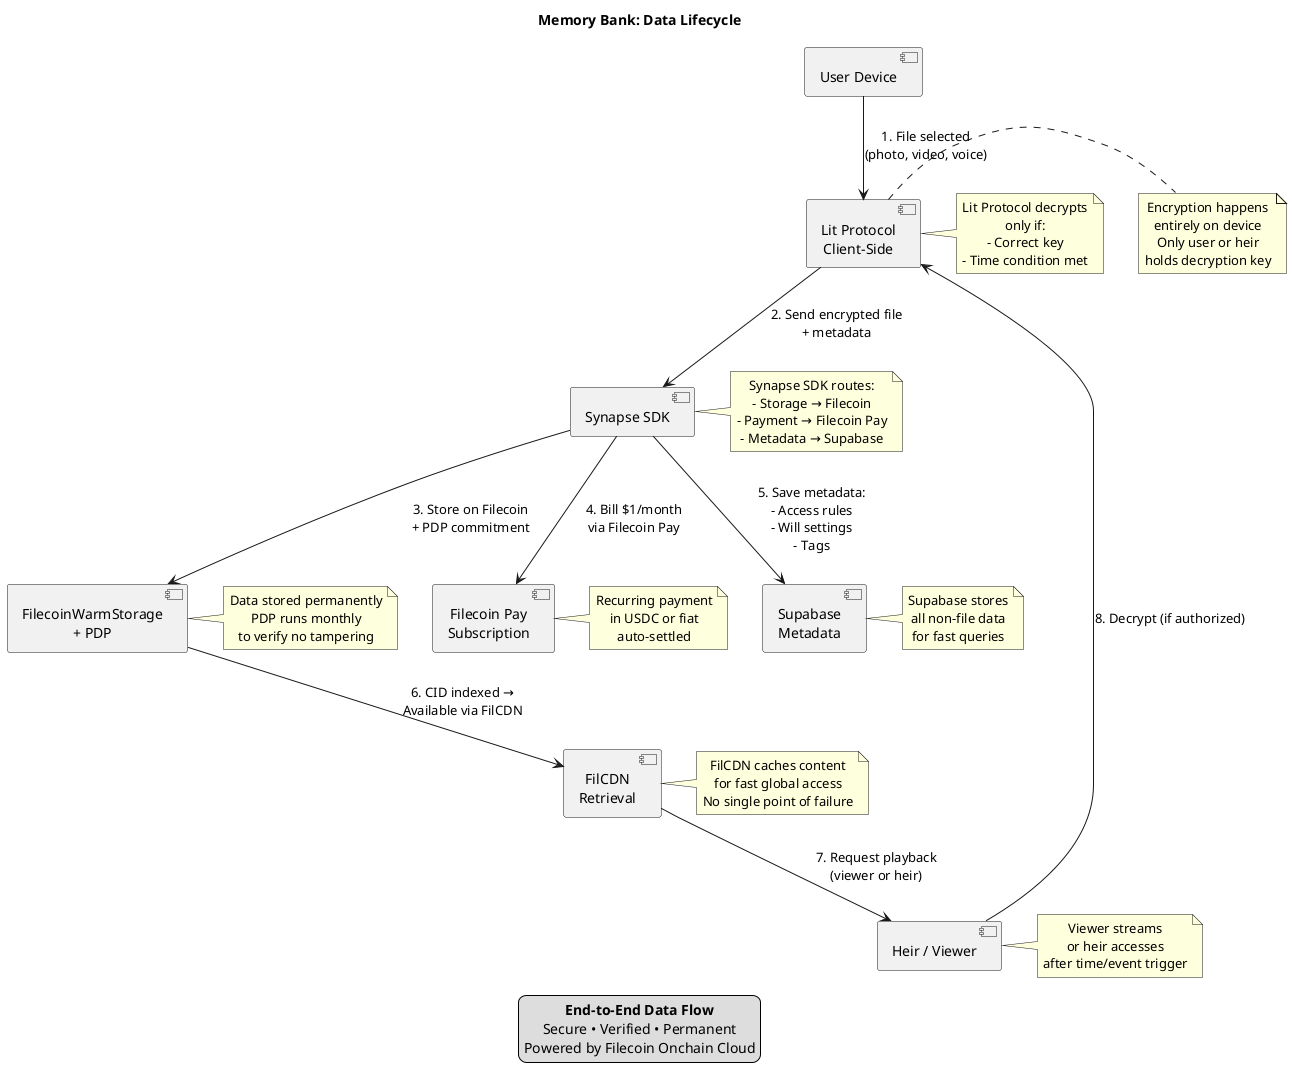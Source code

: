 @startuml
title Memory Bank: Data Lifecycle

skinparam defaultTextAlignment center
skinparam shadowing false

[User Device] as A
[Lit Protocol\nClient-Side] as B
[Synapse SDK] as C
[FilecoinWarmStorage\n+ PDP] as D
[Filecoin Pay\nSubscription] as E
[Supabase\nMetadata] as F
[FilCDN\nRetrieval] as G
[Heir / Viewer] as H

A --> B : 1. File selected\n(photo, video, voice)
note right of B
  Encryption happens
  entirely on device
  Only user or heir
  holds decryption key
end note

B --> C : 2. Send encrypted file\n+ metadata
note right of C
  Synapse SDK routes:
  - Storage → Filecoin
  - Payment → Filecoin Pay
  - Metadata → Supabase
end note

C --> D : 3. Store on Filecoin\n+ PDP commitment
note right of D
  Data stored permanently
  PDP runs monthly
  to verify no tampering
end note

C --> E : 4. Bill $1/month\nvia Filecoin Pay
note right of E
  Recurring payment
  in USDC or fiat
  auto-settled
end note

C --> F : 5. Save metadata:\n- Access rules\n- Will settings\n- Tags
note right of F
  Supabase stores
  all non-file data
  for fast queries
end note

D --> G : 6. CID indexed →\nAvailable via FilCDN
note right of G
  FilCDN caches content
  for fast global access
  No single point of failure
end note

G --> H : 7. Request playback\n(viewer or heir)
note right of H
  Viewer streams
  or heir accesses
  after time/event trigger
end note

H --> B : 8. Decrypt (if authorized)
note right of B
  Lit Protocol decrypts
  only if:
  - Correct key
  - Time condition met
end note

legend bottom
  <b>End-to-End Data Flow</b>
  Secure • Verified • Permanent
  Powered by Filecoin Onchain Cloud
endlegend
@enduml